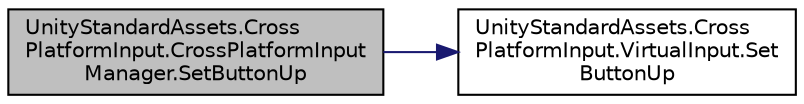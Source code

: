 digraph "UnityStandardAssets.CrossPlatformInput.CrossPlatformInputManager.SetButtonUp"
{
 // LATEX_PDF_SIZE
  edge [fontname="Helvetica",fontsize="10",labelfontname="Helvetica",labelfontsize="10"];
  node [fontname="Helvetica",fontsize="10",shape=record];
  rankdir="LR";
  Node30 [label="UnityStandardAssets.Cross\lPlatformInput.CrossPlatformInput\lManager.SetButtonUp",height=0.2,width=0.4,color="black", fillcolor="grey75", style="filled", fontcolor="black",tooltip=" "];
  Node30 -> Node31 [color="midnightblue",fontsize="10",style="solid",fontname="Helvetica"];
  Node31 [label="UnityStandardAssets.Cross\lPlatformInput.VirtualInput.Set\lButtonUp",height=0.2,width=0.4,color="black", fillcolor="white", style="filled",URL="$class_unity_standard_assets_1_1_cross_platform_input_1_1_virtual_input.html#a03e5f4e3650d7322569b5b39f53a8522",tooltip=" "];
}
